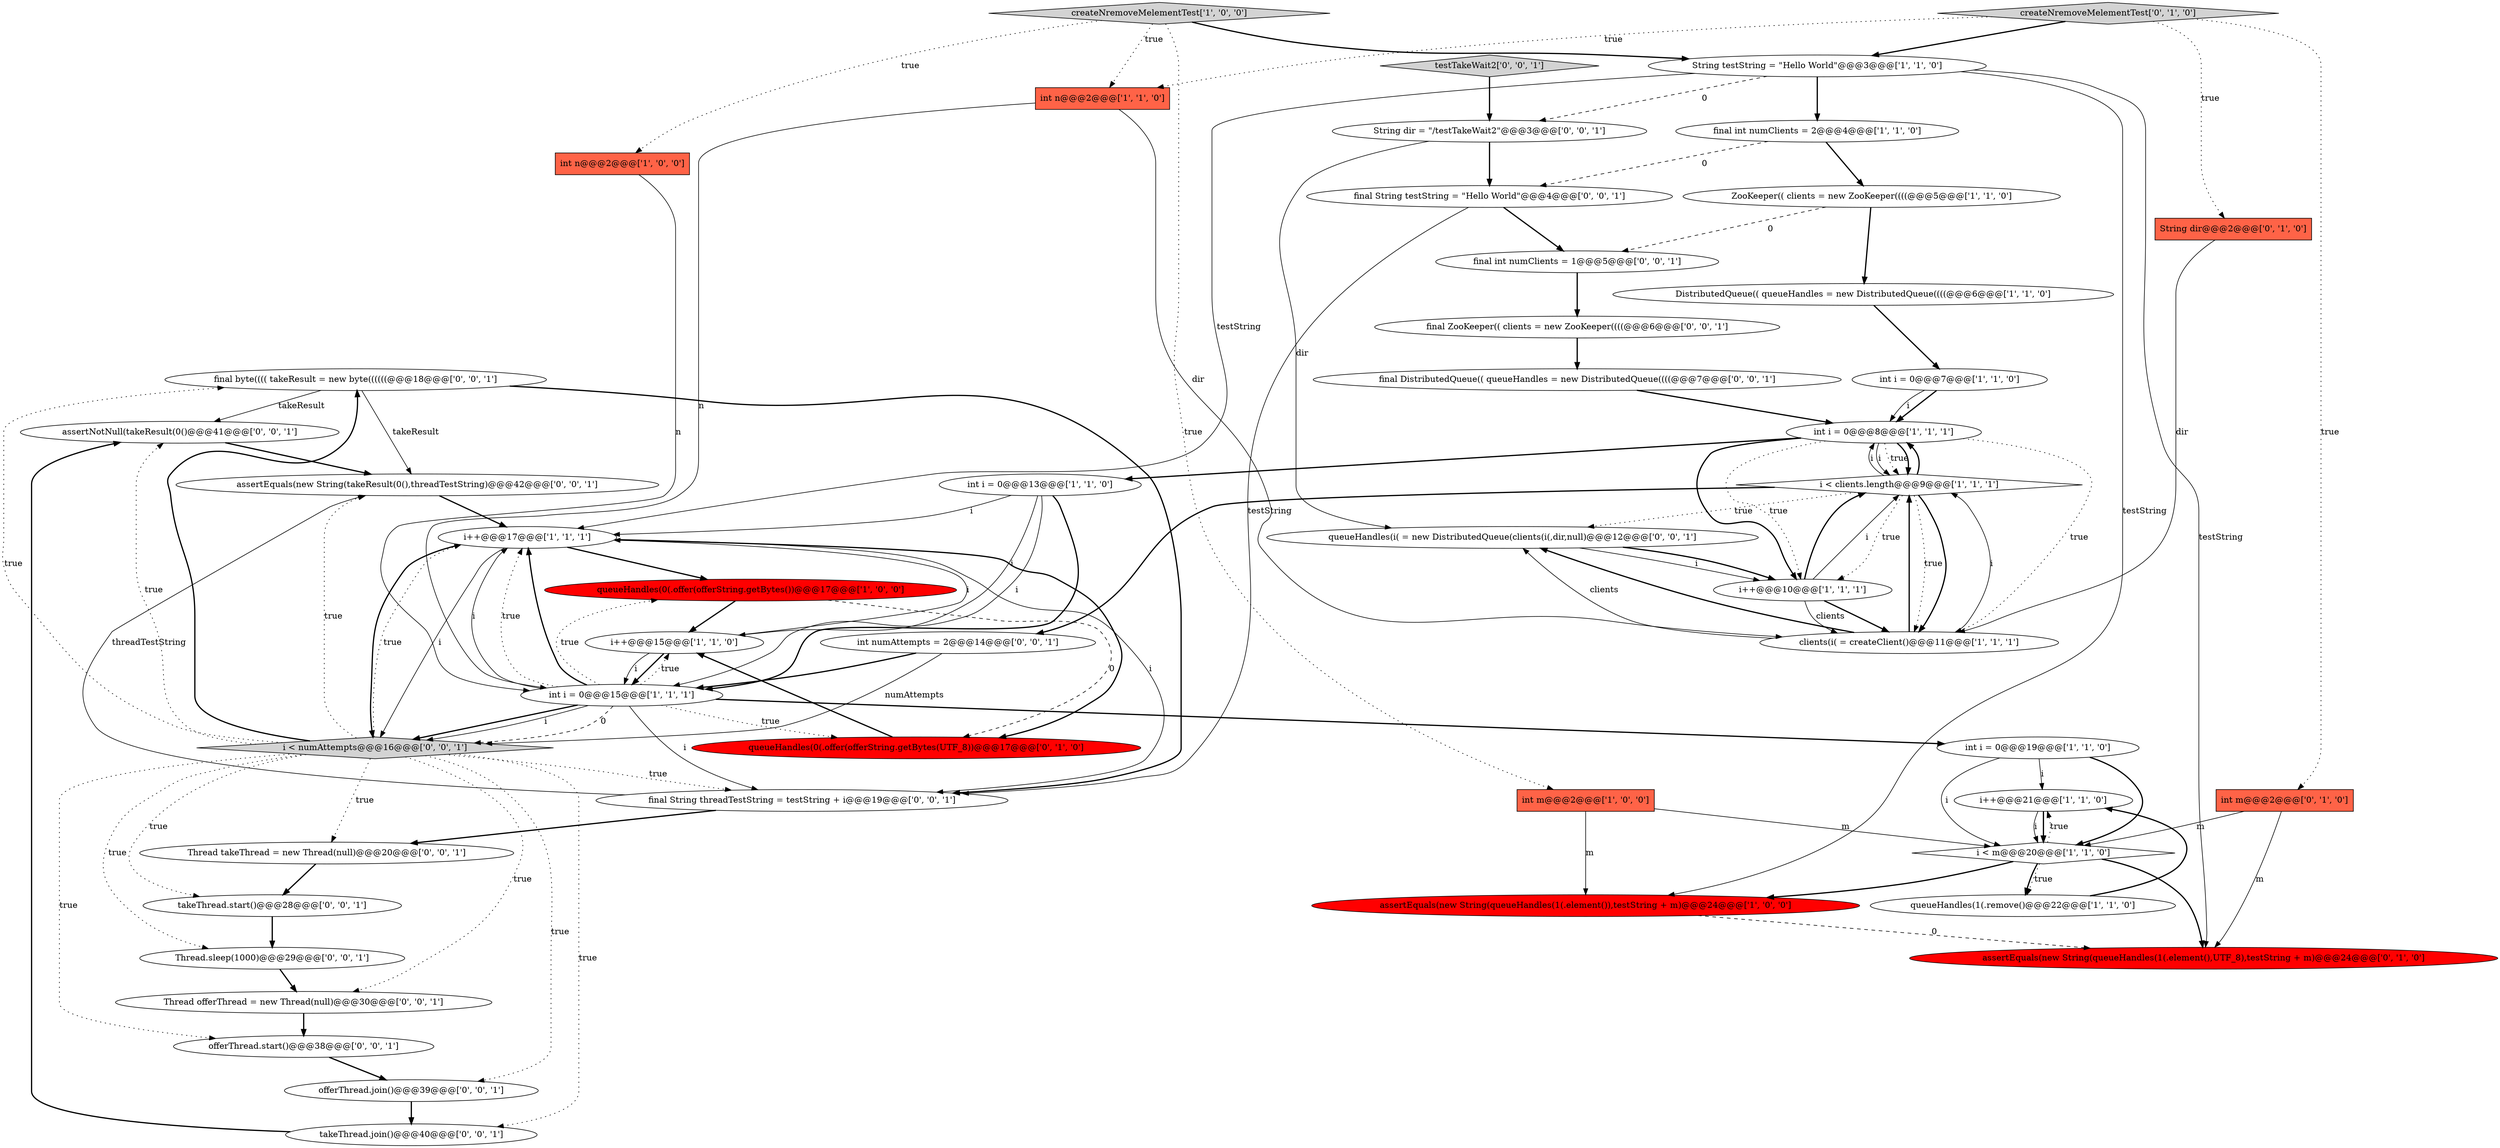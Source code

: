 digraph {
42 [style = filled, label = "final byte(((( takeResult = new byte((((((@@@18@@@['0', '0', '1']", fillcolor = white, shape = ellipse image = "AAA0AAABBB3BBB"];
6 [style = filled, label = "final int numClients = 2@@@4@@@['1', '1', '0']", fillcolor = white, shape = ellipse image = "AAA0AAABBB1BBB"];
11 [style = filled, label = "queueHandles(1(.remove()@@@22@@@['1', '1', '0']", fillcolor = white, shape = ellipse image = "AAA0AAABBB1BBB"];
45 [style = filled, label = "offerThread.start()@@@38@@@['0', '0', '1']", fillcolor = white, shape = ellipse image = "AAA0AAABBB3BBB"];
21 [style = filled, label = "int n@@@2@@@['1', '1', '0']", fillcolor = tomato, shape = box image = "AAA0AAABBB1BBB"];
13 [style = filled, label = "int m@@@2@@@['1', '0', '0']", fillcolor = tomato, shape = box image = "AAA0AAABBB1BBB"];
16 [style = filled, label = "i++@@@15@@@['1', '1', '0']", fillcolor = white, shape = ellipse image = "AAA0AAABBB1BBB"];
34 [style = filled, label = "queueHandles(i( = new DistributedQueue(clients(i(,dir,null)@@@12@@@['0', '0', '1']", fillcolor = white, shape = ellipse image = "AAA0AAABBB3BBB"];
14 [style = filled, label = "ZooKeeper(( clients = new ZooKeeper((((@@@5@@@['1', '1', '0']", fillcolor = white, shape = ellipse image = "AAA0AAABBB1BBB"];
40 [style = filled, label = "offerThread.join()@@@39@@@['0', '0', '1']", fillcolor = white, shape = ellipse image = "AAA0AAABBB3BBB"];
7 [style = filled, label = "i++@@@21@@@['1', '1', '0']", fillcolor = white, shape = ellipse image = "AAA0AAABBB1BBB"];
4 [style = filled, label = "i < clients.length@@@9@@@['1', '1', '1']", fillcolor = white, shape = diamond image = "AAA0AAABBB1BBB"];
29 [style = filled, label = "Thread offerThread = new Thread(null)@@@30@@@['0', '0', '1']", fillcolor = white, shape = ellipse image = "AAA0AAABBB3BBB"];
23 [style = filled, label = "createNremoveMelementTest['0', '1', '0']", fillcolor = lightgray, shape = diamond image = "AAA0AAABBB2BBB"];
10 [style = filled, label = "String testString = \"Hello World\"@@@3@@@['1', '1', '0']", fillcolor = white, shape = ellipse image = "AAA0AAABBB1BBB"];
31 [style = filled, label = "assertNotNull(takeResult(0()@@@41@@@['0', '0', '1']", fillcolor = white, shape = ellipse image = "AAA0AAABBB3BBB"];
25 [style = filled, label = "int m@@@2@@@['0', '1', '0']", fillcolor = tomato, shape = box image = "AAA0AAABBB2BBB"];
30 [style = filled, label = "final String threadTestString = testString + i@@@19@@@['0', '0', '1']", fillcolor = white, shape = ellipse image = "AAA0AAABBB3BBB"];
37 [style = filled, label = "assertEquals(new String(takeResult(0(),threadTestString)@@@42@@@['0', '0', '1']", fillcolor = white, shape = ellipse image = "AAA0AAABBB3BBB"];
0 [style = filled, label = "clients(i( = createClient()@@@11@@@['1', '1', '1']", fillcolor = white, shape = ellipse image = "AAA0AAABBB1BBB"];
24 [style = filled, label = "String dir@@@2@@@['0', '1', '0']", fillcolor = tomato, shape = box image = "AAA0AAABBB2BBB"];
15 [style = filled, label = "DistributedQueue(( queueHandles = new DistributedQueue((((@@@6@@@['1', '1', '0']", fillcolor = white, shape = ellipse image = "AAA0AAABBB1BBB"];
39 [style = filled, label = "takeThread.start()@@@28@@@['0', '0', '1']", fillcolor = white, shape = ellipse image = "AAA0AAABBB3BBB"];
47 [style = filled, label = "final String testString = \"Hello World\"@@@4@@@['0', '0', '1']", fillcolor = white, shape = ellipse image = "AAA0AAABBB3BBB"];
28 [style = filled, label = "int numAttempts = 2@@@14@@@['0', '0', '1']", fillcolor = white, shape = ellipse image = "AAA0AAABBB3BBB"];
8 [style = filled, label = "createNremoveMelementTest['1', '0', '0']", fillcolor = lightgray, shape = diamond image = "AAA0AAABBB1BBB"];
27 [style = filled, label = "assertEquals(new String(queueHandles(1(.element(),UTF_8),testString + m)@@@24@@@['0', '1', '0']", fillcolor = red, shape = ellipse image = "AAA1AAABBB2BBB"];
17 [style = filled, label = "i < m@@@20@@@['1', '1', '0']", fillcolor = white, shape = diamond image = "AAA0AAABBB1BBB"];
44 [style = filled, label = "final DistributedQueue(( queueHandles = new DistributedQueue((((@@@7@@@['0', '0', '1']", fillcolor = white, shape = ellipse image = "AAA0AAABBB3BBB"];
22 [style = filled, label = "i++@@@10@@@['1', '1', '1']", fillcolor = white, shape = ellipse image = "AAA0AAABBB1BBB"];
12 [style = filled, label = "int i = 0@@@15@@@['1', '1', '1']", fillcolor = white, shape = ellipse image = "AAA0AAABBB1BBB"];
36 [style = filled, label = "Thread takeThread = new Thread(null)@@@20@@@['0', '0', '1']", fillcolor = white, shape = ellipse image = "AAA0AAABBB3BBB"];
41 [style = filled, label = "testTakeWait2['0', '0', '1']", fillcolor = lightgray, shape = diamond image = "AAA0AAABBB3BBB"];
43 [style = filled, label = "Thread.sleep(1000)@@@29@@@['0', '0', '1']", fillcolor = white, shape = ellipse image = "AAA0AAABBB3BBB"];
9 [style = filled, label = "int n@@@2@@@['1', '0', '0']", fillcolor = tomato, shape = box image = "AAA0AAABBB1BBB"];
2 [style = filled, label = "queueHandles(0(.offer(offerString.getBytes())@@@17@@@['1', '0', '0']", fillcolor = red, shape = ellipse image = "AAA1AAABBB1BBB"];
18 [style = filled, label = "int i = 0@@@7@@@['1', '1', '0']", fillcolor = white, shape = ellipse image = "AAA0AAABBB1BBB"];
5 [style = filled, label = "int i = 0@@@19@@@['1', '1', '0']", fillcolor = white, shape = ellipse image = "AAA0AAABBB1BBB"];
3 [style = filled, label = "int i = 0@@@8@@@['1', '1', '1']", fillcolor = white, shape = ellipse image = "AAA0AAABBB1BBB"];
20 [style = filled, label = "assertEquals(new String(queueHandles(1(.element()),testString + m)@@@24@@@['1', '0', '0']", fillcolor = red, shape = ellipse image = "AAA1AAABBB1BBB"];
46 [style = filled, label = "String dir = \"/testTakeWait2\"@@@3@@@['0', '0', '1']", fillcolor = white, shape = ellipse image = "AAA0AAABBB3BBB"];
38 [style = filled, label = "i < numAttempts@@@16@@@['0', '0', '1']", fillcolor = lightgray, shape = diamond image = "AAA0AAABBB3BBB"];
26 [style = filled, label = "queueHandles(0(.offer(offerString.getBytes(UTF_8))@@@17@@@['0', '1', '0']", fillcolor = red, shape = ellipse image = "AAA1AAABBB2BBB"];
35 [style = filled, label = "final ZooKeeper(( clients = new ZooKeeper((((@@@6@@@['0', '0', '1']", fillcolor = white, shape = ellipse image = "AAA0AAABBB3BBB"];
1 [style = filled, label = "int i = 0@@@13@@@['1', '1', '0']", fillcolor = white, shape = ellipse image = "AAA0AAABBB1BBB"];
33 [style = filled, label = "takeThread.join()@@@40@@@['0', '0', '1']", fillcolor = white, shape = ellipse image = "AAA0AAABBB3BBB"];
32 [style = filled, label = "final int numClients = 1@@@5@@@['0', '0', '1']", fillcolor = white, shape = ellipse image = "AAA0AAABBB3BBB"];
19 [style = filled, label = "i++@@@17@@@['1', '1', '1']", fillcolor = white, shape = ellipse image = "AAA0AAABBB1BBB"];
12->38 [style = dashed, label="0"];
32->35 [style = bold, label=""];
8->10 [style = bold, label=""];
18->3 [style = bold, label=""];
31->37 [style = bold, label=""];
12->5 [style = bold, label=""];
38->19 [style = dotted, label="true"];
38->39 [style = dotted, label="true"];
30->36 [style = bold, label=""];
1->19 [style = solid, label="i"];
0->4 [style = solid, label="i"];
38->42 [style = bold, label=""];
3->4 [style = bold, label=""];
29->45 [style = bold, label=""];
3->4 [style = solid, label="i"];
22->4 [style = bold, label=""];
7->17 [style = solid, label="i"];
12->38 [style = bold, label=""];
13->17 [style = solid, label="m"];
22->0 [style = bold, label=""];
3->0 [style = dotted, label="true"];
1->12 [style = bold, label=""];
38->31 [style = dotted, label="true"];
43->29 [style = bold, label=""];
21->12 [style = solid, label="n"];
17->27 [style = bold, label=""];
2->26 [style = dashed, label="0"];
38->40 [style = dotted, label="true"];
38->33 [style = dotted, label="true"];
17->20 [style = bold, label=""];
6->47 [style = dashed, label="0"];
2->16 [style = bold, label=""];
0->34 [style = solid, label="clients"];
4->3 [style = bold, label=""];
12->30 [style = solid, label="i"];
12->19 [style = solid, label="i"];
35->44 [style = bold, label=""];
44->3 [style = bold, label=""];
4->0 [style = dotted, label="true"];
12->2 [style = dotted, label="true"];
23->21 [style = dotted, label="true"];
19->2 [style = bold, label=""];
5->17 [style = bold, label=""];
18->3 [style = solid, label="i"];
22->0 [style = solid, label="clients"];
10->20 [style = solid, label="testString"];
24->0 [style = solid, label="dir"];
4->0 [style = bold, label=""];
42->31 [style = solid, label="takeResult"];
26->16 [style = bold, label=""];
0->34 [style = bold, label=""];
16->19 [style = solid, label="i"];
46->34 [style = solid, label="dir"];
12->19 [style = dotted, label="true"];
4->22 [style = dotted, label="true"];
19->26 [style = bold, label=""];
1->12 [style = solid, label="i"];
23->10 [style = bold, label=""];
41->46 [style = bold, label=""];
14->15 [style = bold, label=""];
19->38 [style = bold, label=""];
23->24 [style = dotted, label="true"];
38->42 [style = dotted, label="true"];
38->37 [style = dotted, label="true"];
7->17 [style = bold, label=""];
3->1 [style = bold, label=""];
8->21 [style = dotted, label="true"];
25->27 [style = solid, label="m"];
5->7 [style = solid, label="i"];
28->38 [style = solid, label="numAttempts"];
19->30 [style = solid, label="i"];
4->3 [style = solid, label="i"];
28->12 [style = bold, label=""];
10->6 [style = bold, label=""];
36->39 [style = bold, label=""];
5->17 [style = solid, label="i"];
38->30 [style = dotted, label="true"];
12->26 [style = dotted, label="true"];
10->46 [style = dashed, label="0"];
40->33 [style = bold, label=""];
14->32 [style = dashed, label="0"];
34->22 [style = solid, label="i"];
47->32 [style = bold, label=""];
13->20 [style = solid, label="m"];
8->13 [style = dotted, label="true"];
42->37 [style = solid, label="takeResult"];
8->9 [style = dotted, label="true"];
38->45 [style = dotted, label="true"];
19->38 [style = solid, label="i"];
23->25 [style = dotted, label="true"];
38->36 [style = dotted, label="true"];
45->40 [style = bold, label=""];
17->11 [style = dotted, label="true"];
21->0 [style = solid, label="dir"];
9->12 [style = solid, label="n"];
47->30 [style = solid, label="testString"];
10->27 [style = solid, label="testString"];
20->27 [style = dashed, label="0"];
39->43 [style = bold, label=""];
3->4 [style = dotted, label="true"];
22->4 [style = solid, label="i"];
30->37 [style = solid, label="threadTestString"];
46->47 [style = bold, label=""];
3->22 [style = bold, label=""];
15->18 [style = bold, label=""];
4->28 [style = bold, label=""];
34->22 [style = bold, label=""];
6->14 [style = bold, label=""];
1->16 [style = solid, label="i"];
12->16 [style = dotted, label="true"];
38->43 [style = dotted, label="true"];
0->4 [style = bold, label=""];
42->30 [style = bold, label=""];
3->22 [style = dotted, label="true"];
33->31 [style = bold, label=""];
4->34 [style = dotted, label="true"];
16->12 [style = solid, label="i"];
17->7 [style = dotted, label="true"];
25->17 [style = solid, label="m"];
37->19 [style = bold, label=""];
38->29 [style = dotted, label="true"];
12->19 [style = bold, label=""];
10->19 [style = solid, label="testString"];
16->12 [style = bold, label=""];
11->7 [style = bold, label=""];
12->38 [style = solid, label="i"];
17->11 [style = bold, label=""];
}
